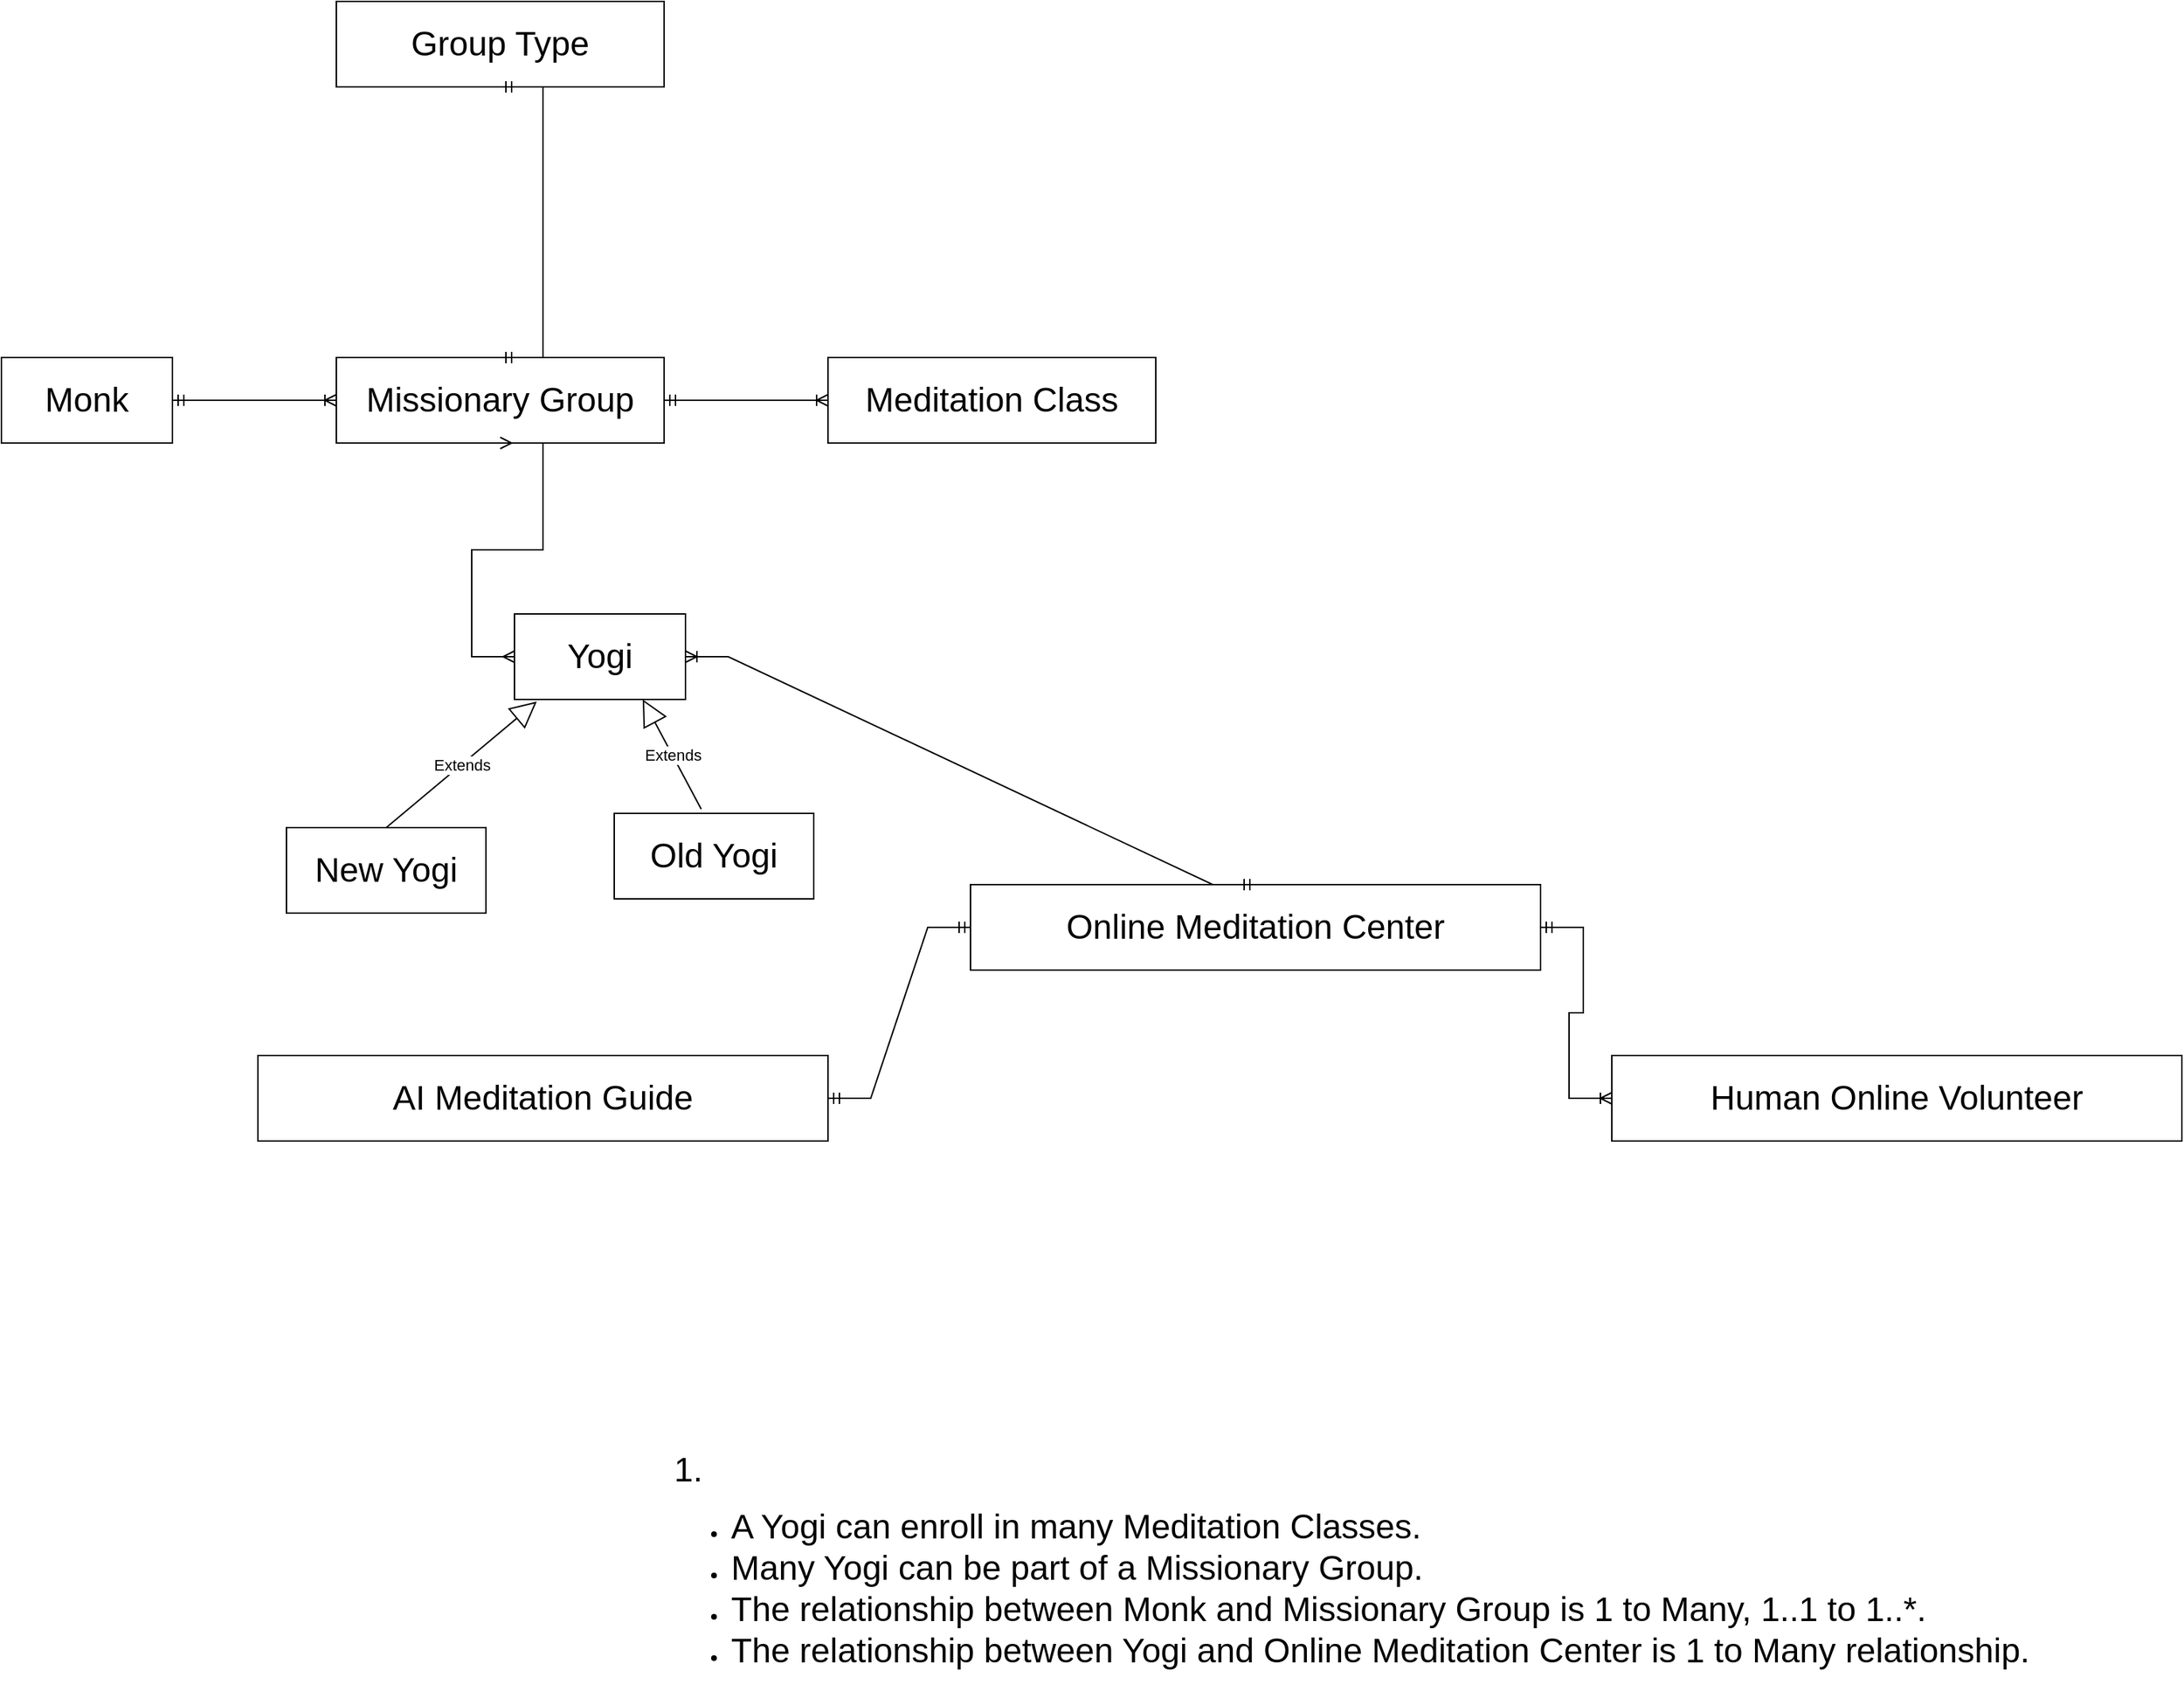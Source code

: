 <mxfile version="24.7.17">
  <diagram name="Page-1" id="t73hdH9eEiHgfrcnBKRS">
    <mxGraphModel dx="2482" dy="1083" grid="1" gridSize="10" guides="1" tooltips="1" connect="1" arrows="1" fold="1" page="1" pageScale="1" pageWidth="850" pageHeight="1100" math="0" shadow="0">
      <root>
        <mxCell id="0" />
        <mxCell id="1" parent="0" />
        <mxCell id="-SajLlo73AzBW5nHB910-1" value="&lt;font style=&quot;font-size: 24px;&quot;&gt;Yogi&lt;/font&gt;" style="rounded=0;whiteSpace=wrap;html=1;" vertex="1" parent="1">
          <mxGeometry x="-230" y="510" width="120" height="60" as="geometry" />
        </mxCell>
        <mxCell id="-SajLlo73AzBW5nHB910-2" value="&lt;font style=&quot;font-size: 24px;&quot;&gt;Old Yogi&lt;/font&gt;" style="rounded=0;whiteSpace=wrap;html=1;" vertex="1" parent="1">
          <mxGeometry x="-160" y="650" width="140" height="60" as="geometry" />
        </mxCell>
        <mxCell id="-SajLlo73AzBW5nHB910-3" value="&lt;font style=&quot;font-size: 24px;&quot;&gt;New Yogi&lt;/font&gt;" style="rounded=0;whiteSpace=wrap;html=1;" vertex="1" parent="1">
          <mxGeometry x="-390" y="660" width="140" height="60" as="geometry" />
        </mxCell>
        <mxCell id="-SajLlo73AzBW5nHB910-4" value="&lt;font style=&quot;font-size: 24px;&quot;&gt;Meditation Class&lt;/font&gt;" style="rounded=0;whiteSpace=wrap;html=1;" vertex="1" parent="1">
          <mxGeometry x="-10" y="330" width="230" height="60" as="geometry" />
        </mxCell>
        <mxCell id="-SajLlo73AzBW5nHB910-5" value="&lt;font style=&quot;font-size: 24px;&quot;&gt;Monk&lt;/font&gt;" style="rounded=0;whiteSpace=wrap;html=1;" vertex="1" parent="1">
          <mxGeometry x="-590" y="330" width="120" height="60" as="geometry" />
        </mxCell>
        <mxCell id="-SajLlo73AzBW5nHB910-6" value="&lt;font style=&quot;font-size: 24px;&quot;&gt;Group Type&lt;/font&gt;" style="rounded=0;whiteSpace=wrap;html=1;" vertex="1" parent="1">
          <mxGeometry x="-355" y="80" width="230" height="60" as="geometry" />
        </mxCell>
        <mxCell id="-SajLlo73AzBW5nHB910-7" value="&lt;font style=&quot;font-size: 24px;&quot;&gt;Online Meditation Center&lt;/font&gt;" style="rounded=0;whiteSpace=wrap;html=1;" vertex="1" parent="1">
          <mxGeometry x="90" y="700" width="400" height="60" as="geometry" />
        </mxCell>
        <mxCell id="-SajLlo73AzBW5nHB910-8" value="&lt;font style=&quot;font-size: 24px;&quot;&gt;Missionary Group&lt;/font&gt;" style="rounded=0;whiteSpace=wrap;html=1;" vertex="1" parent="1">
          <mxGeometry x="-355" y="330" width="230" height="60" as="geometry" />
        </mxCell>
        <mxCell id="-SajLlo73AzBW5nHB910-15" value="" style="edgeStyle=entityRelationEdgeStyle;fontSize=12;html=1;endArrow=ERoneToMany;startArrow=ERmandOne;rounded=0;entryX=0;entryY=0.5;entryDx=0;entryDy=0;exitX=1;exitY=0.5;exitDx=0;exitDy=0;" edge="1" parent="1" source="-SajLlo73AzBW5nHB910-5" target="-SajLlo73AzBW5nHB910-8">
          <mxGeometry width="100" height="100" relative="1" as="geometry">
            <mxPoint x="-470" y="360" as="sourcePoint" />
            <mxPoint x="-355" y="330" as="targetPoint" />
          </mxGeometry>
        </mxCell>
        <mxCell id="-SajLlo73AzBW5nHB910-17" value="" style="edgeStyle=entityRelationEdgeStyle;fontSize=12;html=1;endArrow=ERoneToMany;startArrow=ERmandOne;rounded=0;exitX=1;exitY=0.5;exitDx=0;exitDy=0;" edge="1" parent="1" source="-SajLlo73AzBW5nHB910-8" target="-SajLlo73AzBW5nHB910-4">
          <mxGeometry width="100" height="100" relative="1" as="geometry">
            <mxPoint x="-320" y="470" as="sourcePoint" />
            <mxPoint x="-335" y="380" as="targetPoint" />
            <Array as="points">
              <mxPoint x="-420" y="420" />
            </Array>
          </mxGeometry>
        </mxCell>
        <mxCell id="-SajLlo73AzBW5nHB910-19" value="" style="edgeStyle=entityRelationEdgeStyle;fontSize=12;html=1;endArrow=ERmandOne;startArrow=ERmandOne;rounded=0;exitX=0.5;exitY=1;exitDx=0;exitDy=0;entryX=0.5;entryY=0;entryDx=0;entryDy=0;" edge="1" parent="1" source="-SajLlo73AzBW5nHB910-6" target="-SajLlo73AzBW5nHB910-8">
          <mxGeometry width="100" height="100" relative="1" as="geometry">
            <mxPoint x="-170" y="280" as="sourcePoint" />
            <mxPoint x="-70" y="180" as="targetPoint" />
          </mxGeometry>
        </mxCell>
        <mxCell id="-SajLlo73AzBW5nHB910-21" value="&lt;font style=&quot;font-size: 24px;&quot;&gt;AI Meditation Guide&lt;/font&gt;" style="rounded=0;whiteSpace=wrap;html=1;" vertex="1" parent="1">
          <mxGeometry x="-410" y="820" width="400" height="60" as="geometry" />
        </mxCell>
        <mxCell id="-SajLlo73AzBW5nHB910-24" value="&lt;font style=&quot;font-size: 24px;&quot;&gt;Human Online Volunteer&lt;/font&gt;" style="rounded=0;whiteSpace=wrap;html=1;" vertex="1" parent="1">
          <mxGeometry x="540" y="820" width="400" height="60" as="geometry" />
        </mxCell>
        <mxCell id="-SajLlo73AzBW5nHB910-25" value="" style="edgeStyle=entityRelationEdgeStyle;fontSize=12;html=1;endArrow=ERmandOne;startArrow=ERmandOne;rounded=0;entryX=0;entryY=0.5;entryDx=0;entryDy=0;exitX=1;exitY=0.5;exitDx=0;exitDy=0;" edge="1" parent="1" source="-SajLlo73AzBW5nHB910-21" target="-SajLlo73AzBW5nHB910-7">
          <mxGeometry width="100" height="100" relative="1" as="geometry">
            <mxPoint x="30" y="840" as="sourcePoint" />
            <mxPoint x="670" y="1110" as="targetPoint" />
          </mxGeometry>
        </mxCell>
        <mxCell id="-SajLlo73AzBW5nHB910-28" value="" style="edgeStyle=entityRelationEdgeStyle;fontSize=12;html=1;endArrow=ERoneToMany;startArrow=ERmandOne;rounded=0;exitX=1;exitY=0.5;exitDx=0;exitDy=0;entryX=0;entryY=0.5;entryDx=0;entryDy=0;" edge="1" parent="1" source="-SajLlo73AzBW5nHB910-7" target="-SajLlo73AzBW5nHB910-24">
          <mxGeometry width="100" height="100" relative="1" as="geometry">
            <mxPoint x="610" y="810" as="sourcePoint" />
            <mxPoint x="330" y="880" as="targetPoint" />
          </mxGeometry>
        </mxCell>
        <mxCell id="-SajLlo73AzBW5nHB910-29" value="" style="edgeStyle=entityRelationEdgeStyle;fontSize=12;html=1;endArrow=ERmany;startArrow=ERmany;rounded=0;entryX=0;entryY=0.5;entryDx=0;entryDy=0;exitX=0.5;exitY=1;exitDx=0;exitDy=0;" edge="1" parent="1" source="-SajLlo73AzBW5nHB910-8" target="-SajLlo73AzBW5nHB910-1">
          <mxGeometry width="100" height="100" relative="1" as="geometry">
            <mxPoint x="-240" y="410" as="sourcePoint" />
            <mxPoint x="-80" y="540" as="targetPoint" />
            <Array as="points">
              <mxPoint x="-190" y="410" />
              <mxPoint x="-250" y="440" />
            </Array>
          </mxGeometry>
        </mxCell>
        <mxCell id="-SajLlo73AzBW5nHB910-31" value="&lt;font style=&quot;font-size: 24px;&quot;&gt;1.&amp;nbsp;&lt;/font&gt;&lt;div&gt;&lt;div&gt;&lt;ul&gt;&lt;li&gt;&lt;span style=&quot;font-size: 24px; background-color: initial;&quot;&gt;A Yogi can enroll in many Meditation Classes.&lt;/span&gt;&lt;/li&gt;&lt;li&gt;&lt;span style=&quot;font-size: 24px;&quot;&gt;Many Yogi can be part of a Missionary Group.&lt;/span&gt;&lt;/li&gt;&lt;li&gt;&lt;span style=&quot;font-size: 24px;&quot;&gt;The relationship between Monk and Missionary Group is 1 to Many, 1..1 to 1..*.&lt;/span&gt;&lt;/li&gt;&lt;li&gt;&lt;span style=&quot;font-size: 24px;&quot;&gt;The relationship between Yogi and Online Meditation Center is 1 to Many relationship.&lt;/span&gt;&lt;/li&gt;&lt;/ul&gt;&lt;/div&gt;&lt;/div&gt;" style="text;html=1;align=left;verticalAlign=middle;resizable=0;points=[];autosize=1;strokeColor=none;fillColor=none;" vertex="1" parent="1">
          <mxGeometry x="-120" y="1090" width="970" height="180" as="geometry" />
        </mxCell>
        <mxCell id="-SajLlo73AzBW5nHB910-32" value="" style="edgeStyle=entityRelationEdgeStyle;fontSize=12;html=1;endArrow=ERoneToMany;startArrow=ERmandOne;rounded=0;entryX=1;entryY=0.5;entryDx=0;entryDy=0;exitX=0.5;exitY=0;exitDx=0;exitDy=0;" edge="1" parent="1" source="-SajLlo73AzBW5nHB910-7" target="-SajLlo73AzBW5nHB910-1">
          <mxGeometry width="100" height="100" relative="1" as="geometry">
            <mxPoint x="350" y="620" as="sourcePoint" />
            <mxPoint x="50" y="580" as="targetPoint" />
            <Array as="points">
              <mxPoint x="-165" y="670" />
            </Array>
          </mxGeometry>
        </mxCell>
        <mxCell id="-SajLlo73AzBW5nHB910-33" value="Extends" style="endArrow=block;endSize=16;endFill=0;html=1;rounded=0;exitX=0.5;exitY=0;exitDx=0;exitDy=0;entryX=0.13;entryY=1.026;entryDx=0;entryDy=0;entryPerimeter=0;" edge="1" parent="1" source="-SajLlo73AzBW5nHB910-3" target="-SajLlo73AzBW5nHB910-1">
          <mxGeometry width="160" relative="1" as="geometry">
            <mxPoint x="-355" y="630" as="sourcePoint" />
            <mxPoint x="-195" y="630" as="targetPoint" />
          </mxGeometry>
        </mxCell>
        <mxCell id="-SajLlo73AzBW5nHB910-34" value="Extends" style="endArrow=block;endSize=16;endFill=0;html=1;rounded=0;exitX=0.436;exitY=-0.05;exitDx=0;exitDy=0;entryX=0.75;entryY=1;entryDx=0;entryDy=0;exitPerimeter=0;" edge="1" parent="1" source="-SajLlo73AzBW5nHB910-2" target="-SajLlo73AzBW5nHB910-1">
          <mxGeometry width="160" relative="1" as="geometry">
            <mxPoint x="-216" y="670" as="sourcePoint" />
            <mxPoint x="-110" y="582" as="targetPoint" />
          </mxGeometry>
        </mxCell>
      </root>
    </mxGraphModel>
  </diagram>
</mxfile>
